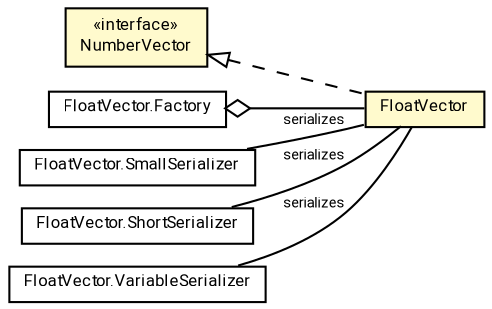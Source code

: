 #!/usr/local/bin/dot
#
# Class diagram 
# Generated by UMLGraph version R5_7_2-60-g0e99a6 (http://www.spinellis.gr/umlgraph/)
#

digraph G {
	graph [fontnames="svg"]
	edge [fontname="Roboto",fontsize=7,labelfontname="Roboto",labelfontsize=7,color="black"];
	node [fontname="Roboto",fontcolor="black",fontsize=8,shape=plaintext,margin=0,width=0,height=0];
	nodesep=0.15;
	ranksep=0.25;
	rankdir=LR;
	// de.lmu.ifi.dbs.elki.data.NumberVector
	c4489465 [label=<<table title="de.lmu.ifi.dbs.elki.data.NumberVector" border="0" cellborder="1" cellspacing="0" cellpadding="2" bgcolor="LemonChiffon" href="NumberVector.html" target="_parent">
		<tr><td><table border="0" cellspacing="0" cellpadding="1">
		<tr><td align="center" balign="center"> &#171;interface&#187; </td></tr>
		<tr><td align="center" balign="center"> <font face="Roboto">NumberVector</font> </td></tr>
		</table></td></tr>
		</table>>, URL="NumberVector.html"];
	// de.lmu.ifi.dbs.elki.data.FloatVector
	c4489579 [label=<<table title="de.lmu.ifi.dbs.elki.data.FloatVector" border="0" cellborder="1" cellspacing="0" cellpadding="2" bgcolor="lemonChiffon" href="FloatVector.html" target="_parent">
		<tr><td><table border="0" cellspacing="0" cellpadding="1">
		<tr><td align="center" balign="center"> <font face="Roboto">FloatVector</font> </td></tr>
		</table></td></tr>
		</table>>, URL="FloatVector.html"];
	// de.lmu.ifi.dbs.elki.data.FloatVector.Factory
	c4489580 [label=<<table title="de.lmu.ifi.dbs.elki.data.FloatVector.Factory" border="0" cellborder="1" cellspacing="0" cellpadding="2" href="FloatVector.Factory.html" target="_parent">
		<tr><td><table border="0" cellspacing="0" cellpadding="1">
		<tr><td align="center" balign="center"> <font face="Roboto">FloatVector.Factory</font> </td></tr>
		</table></td></tr>
		</table>>, URL="FloatVector.Factory.html"];
	// de.lmu.ifi.dbs.elki.data.FloatVector.SmallSerializer
	c4489582 [label=<<table title="de.lmu.ifi.dbs.elki.data.FloatVector.SmallSerializer" border="0" cellborder="1" cellspacing="0" cellpadding="2" href="FloatVector.SmallSerializer.html" target="_parent">
		<tr><td><table border="0" cellspacing="0" cellpadding="1">
		<tr><td align="center" balign="center"> <font face="Roboto">FloatVector.SmallSerializer</font> </td></tr>
		</table></td></tr>
		</table>>, URL="FloatVector.SmallSerializer.html"];
	// de.lmu.ifi.dbs.elki.data.FloatVector.ShortSerializer
	c4489583 [label=<<table title="de.lmu.ifi.dbs.elki.data.FloatVector.ShortSerializer" border="0" cellborder="1" cellspacing="0" cellpadding="2" href="FloatVector.ShortSerializer.html" target="_parent">
		<tr><td><table border="0" cellspacing="0" cellpadding="1">
		<tr><td align="center" balign="center"> <font face="Roboto">FloatVector.ShortSerializer</font> </td></tr>
		</table></td></tr>
		</table>>, URL="FloatVector.ShortSerializer.html"];
	// de.lmu.ifi.dbs.elki.data.FloatVector.VariableSerializer
	c4489584 [label=<<table title="de.lmu.ifi.dbs.elki.data.FloatVector.VariableSerializer" border="0" cellborder="1" cellspacing="0" cellpadding="2" href="FloatVector.VariableSerializer.html" target="_parent">
		<tr><td><table border="0" cellspacing="0" cellpadding="1">
		<tr><td align="center" balign="center"> <font face="Roboto">FloatVector.VariableSerializer</font> </td></tr>
		</table></td></tr>
		</table>>, URL="FloatVector.VariableSerializer.html"];
	// de.lmu.ifi.dbs.elki.data.FloatVector implements de.lmu.ifi.dbs.elki.data.NumberVector
	c4489465 -> c4489579 [arrowtail=empty,style=dashed,dir=back,weight=9];
	// de.lmu.ifi.dbs.elki.data.FloatVector.Factory has de.lmu.ifi.dbs.elki.data.FloatVector
	c4489580 -> c4489579 [arrowhead=none,arrowtail=ediamond,dir=back,weight=4];
	// de.lmu.ifi.dbs.elki.data.FloatVector.SmallSerializer assoc de.lmu.ifi.dbs.elki.data.FloatVector
	c4489582 -> c4489579 [arrowhead=none,weight=2,label="serializes"];
	// de.lmu.ifi.dbs.elki.data.FloatVector.ShortSerializer assoc de.lmu.ifi.dbs.elki.data.FloatVector
	c4489583 -> c4489579 [arrowhead=none,weight=2,label="serializes"];
	// de.lmu.ifi.dbs.elki.data.FloatVector.VariableSerializer assoc de.lmu.ifi.dbs.elki.data.FloatVector
	c4489584 -> c4489579 [arrowhead=none,weight=2,label="serializes"];
}

